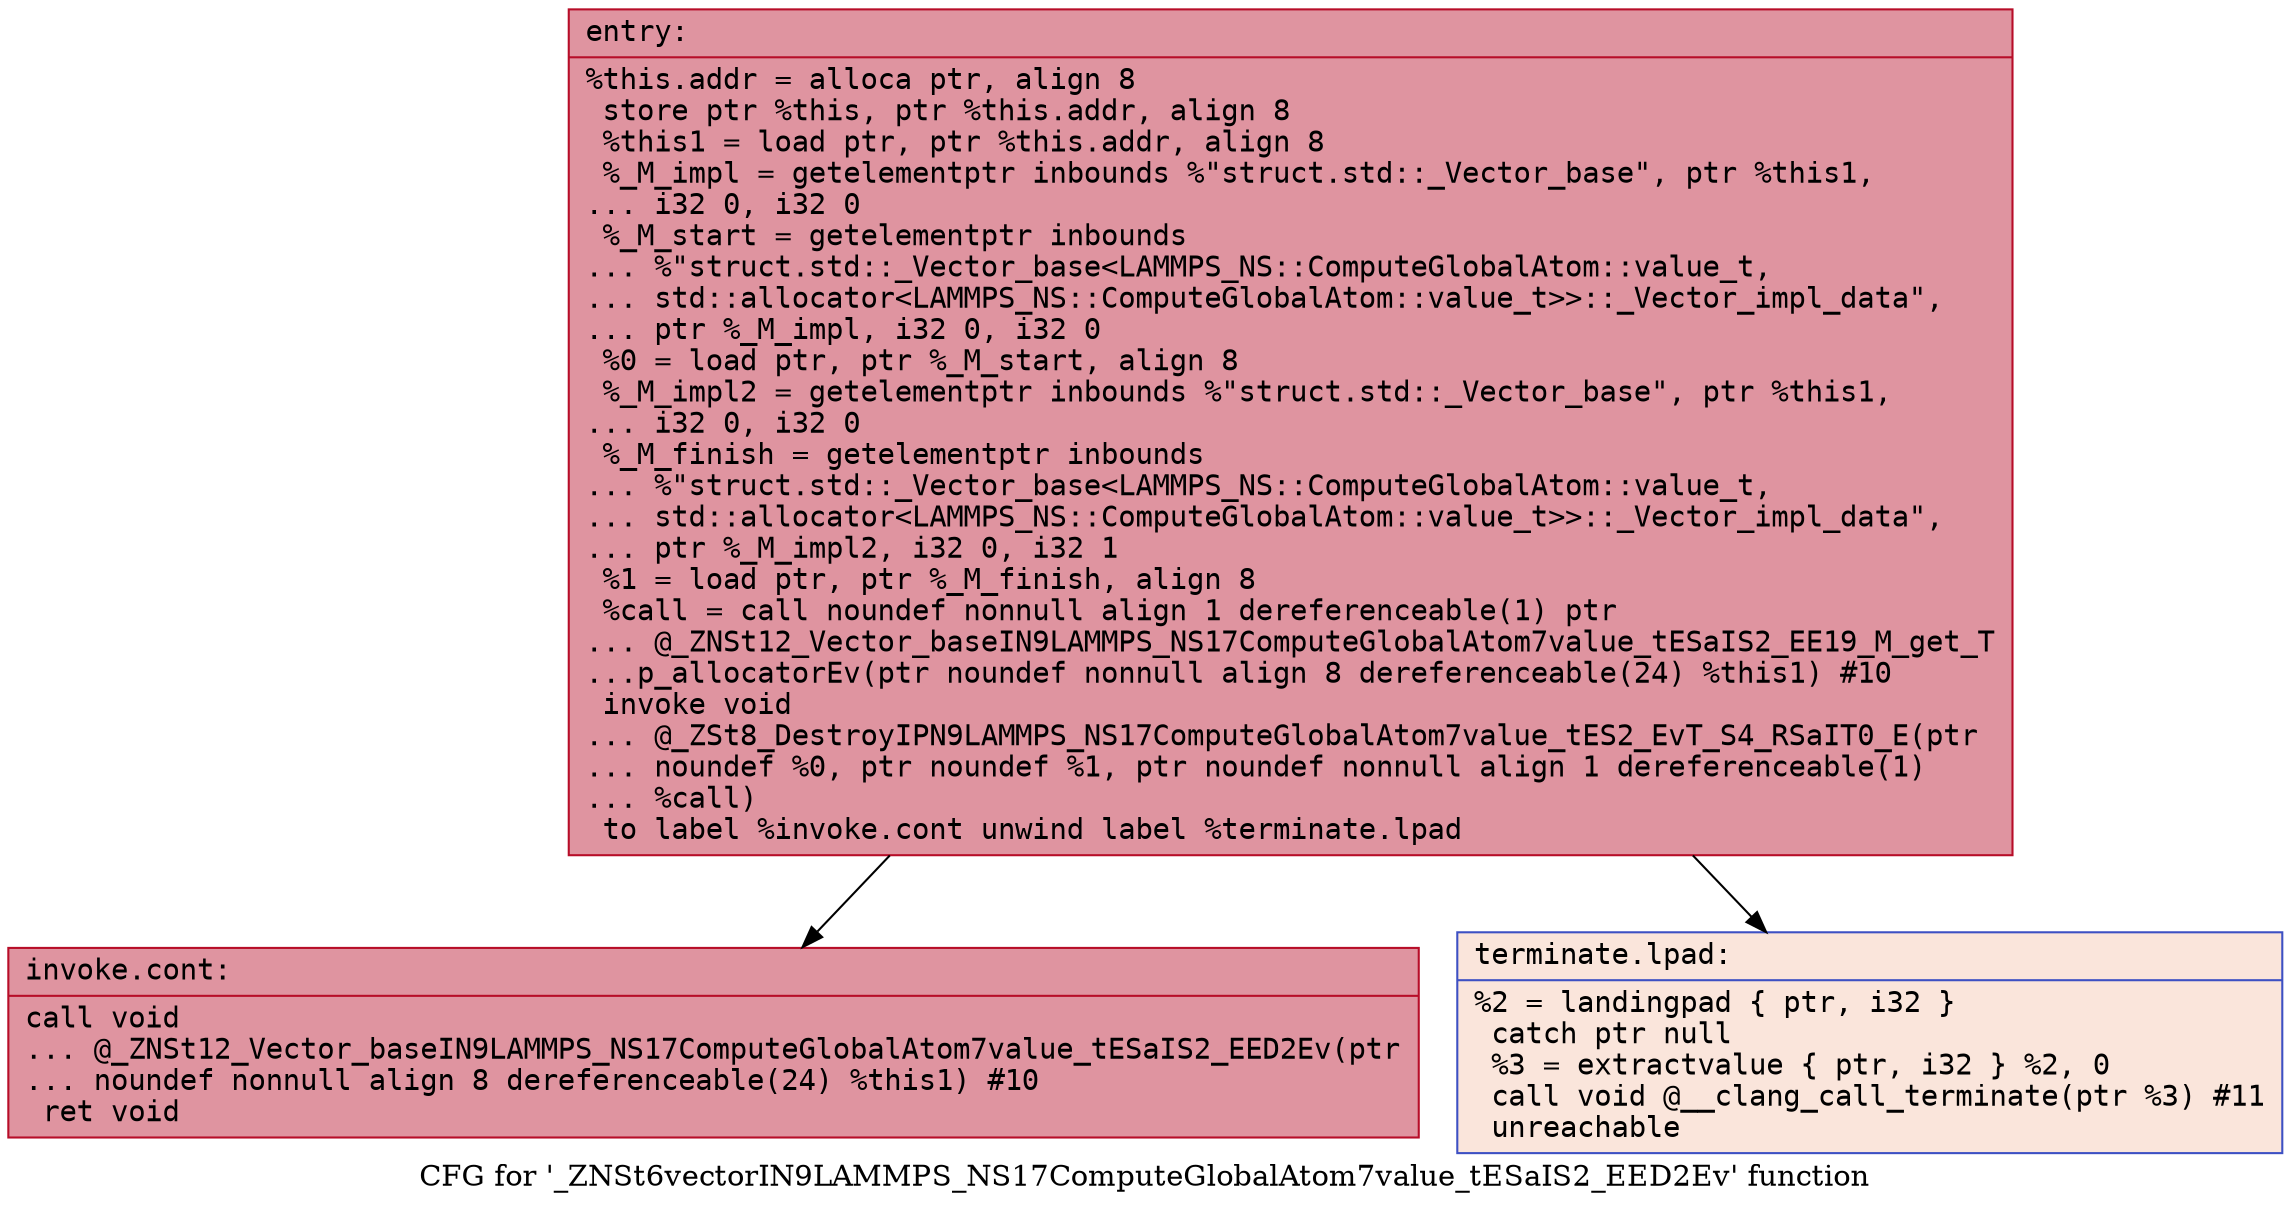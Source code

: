 digraph "CFG for '_ZNSt6vectorIN9LAMMPS_NS17ComputeGlobalAtom7value_tESaIS2_EED2Ev' function" {
	label="CFG for '_ZNSt6vectorIN9LAMMPS_NS17ComputeGlobalAtom7value_tESaIS2_EED2Ev' function";

	Node0x56131eb66160 [shape=record,color="#b70d28ff", style=filled, fillcolor="#b70d2870" fontname="Courier",label="{entry:\l|  %this.addr = alloca ptr, align 8\l  store ptr %this, ptr %this.addr, align 8\l  %this1 = load ptr, ptr %this.addr, align 8\l  %_M_impl = getelementptr inbounds %\"struct.std::_Vector_base\", ptr %this1,\l... i32 0, i32 0\l  %_M_start = getelementptr inbounds\l... %\"struct.std::_Vector_base\<LAMMPS_NS::ComputeGlobalAtom::value_t,\l... std::allocator\<LAMMPS_NS::ComputeGlobalAtom::value_t\>\>::_Vector_impl_data\",\l... ptr %_M_impl, i32 0, i32 0\l  %0 = load ptr, ptr %_M_start, align 8\l  %_M_impl2 = getelementptr inbounds %\"struct.std::_Vector_base\", ptr %this1,\l... i32 0, i32 0\l  %_M_finish = getelementptr inbounds\l... %\"struct.std::_Vector_base\<LAMMPS_NS::ComputeGlobalAtom::value_t,\l... std::allocator\<LAMMPS_NS::ComputeGlobalAtom::value_t\>\>::_Vector_impl_data\",\l... ptr %_M_impl2, i32 0, i32 1\l  %1 = load ptr, ptr %_M_finish, align 8\l  %call = call noundef nonnull align 1 dereferenceable(1) ptr\l... @_ZNSt12_Vector_baseIN9LAMMPS_NS17ComputeGlobalAtom7value_tESaIS2_EE19_M_get_T\l...p_allocatorEv(ptr noundef nonnull align 8 dereferenceable(24) %this1) #10\l  invoke void\l... @_ZSt8_DestroyIPN9LAMMPS_NS17ComputeGlobalAtom7value_tES2_EvT_S4_RSaIT0_E(ptr\l... noundef %0, ptr noundef %1, ptr noundef nonnull align 1 dereferenceable(1)\l... %call)\l          to label %invoke.cont unwind label %terminate.lpad\l}"];
	Node0x56131eb66160 -> Node0x56131eb677b0[tooltip="entry -> invoke.cont\nProbability 100.00%" ];
	Node0x56131eb66160 -> Node0x56131eb67830[tooltip="entry -> terminate.lpad\nProbability 0.00%" ];
	Node0x56131eb677b0 [shape=record,color="#b70d28ff", style=filled, fillcolor="#b70d2870" fontname="Courier",label="{invoke.cont:\l|  call void\l... @_ZNSt12_Vector_baseIN9LAMMPS_NS17ComputeGlobalAtom7value_tESaIS2_EED2Ev(ptr\l... noundef nonnull align 8 dereferenceable(24) %this1) #10\l  ret void\l}"];
	Node0x56131eb67830 [shape=record,color="#3d50c3ff", style=filled, fillcolor="#f4c5ad70" fontname="Courier",label="{terminate.lpad:\l|  %2 = landingpad \{ ptr, i32 \}\l          catch ptr null\l  %3 = extractvalue \{ ptr, i32 \} %2, 0\l  call void @__clang_call_terminate(ptr %3) #11\l  unreachable\l}"];
}
